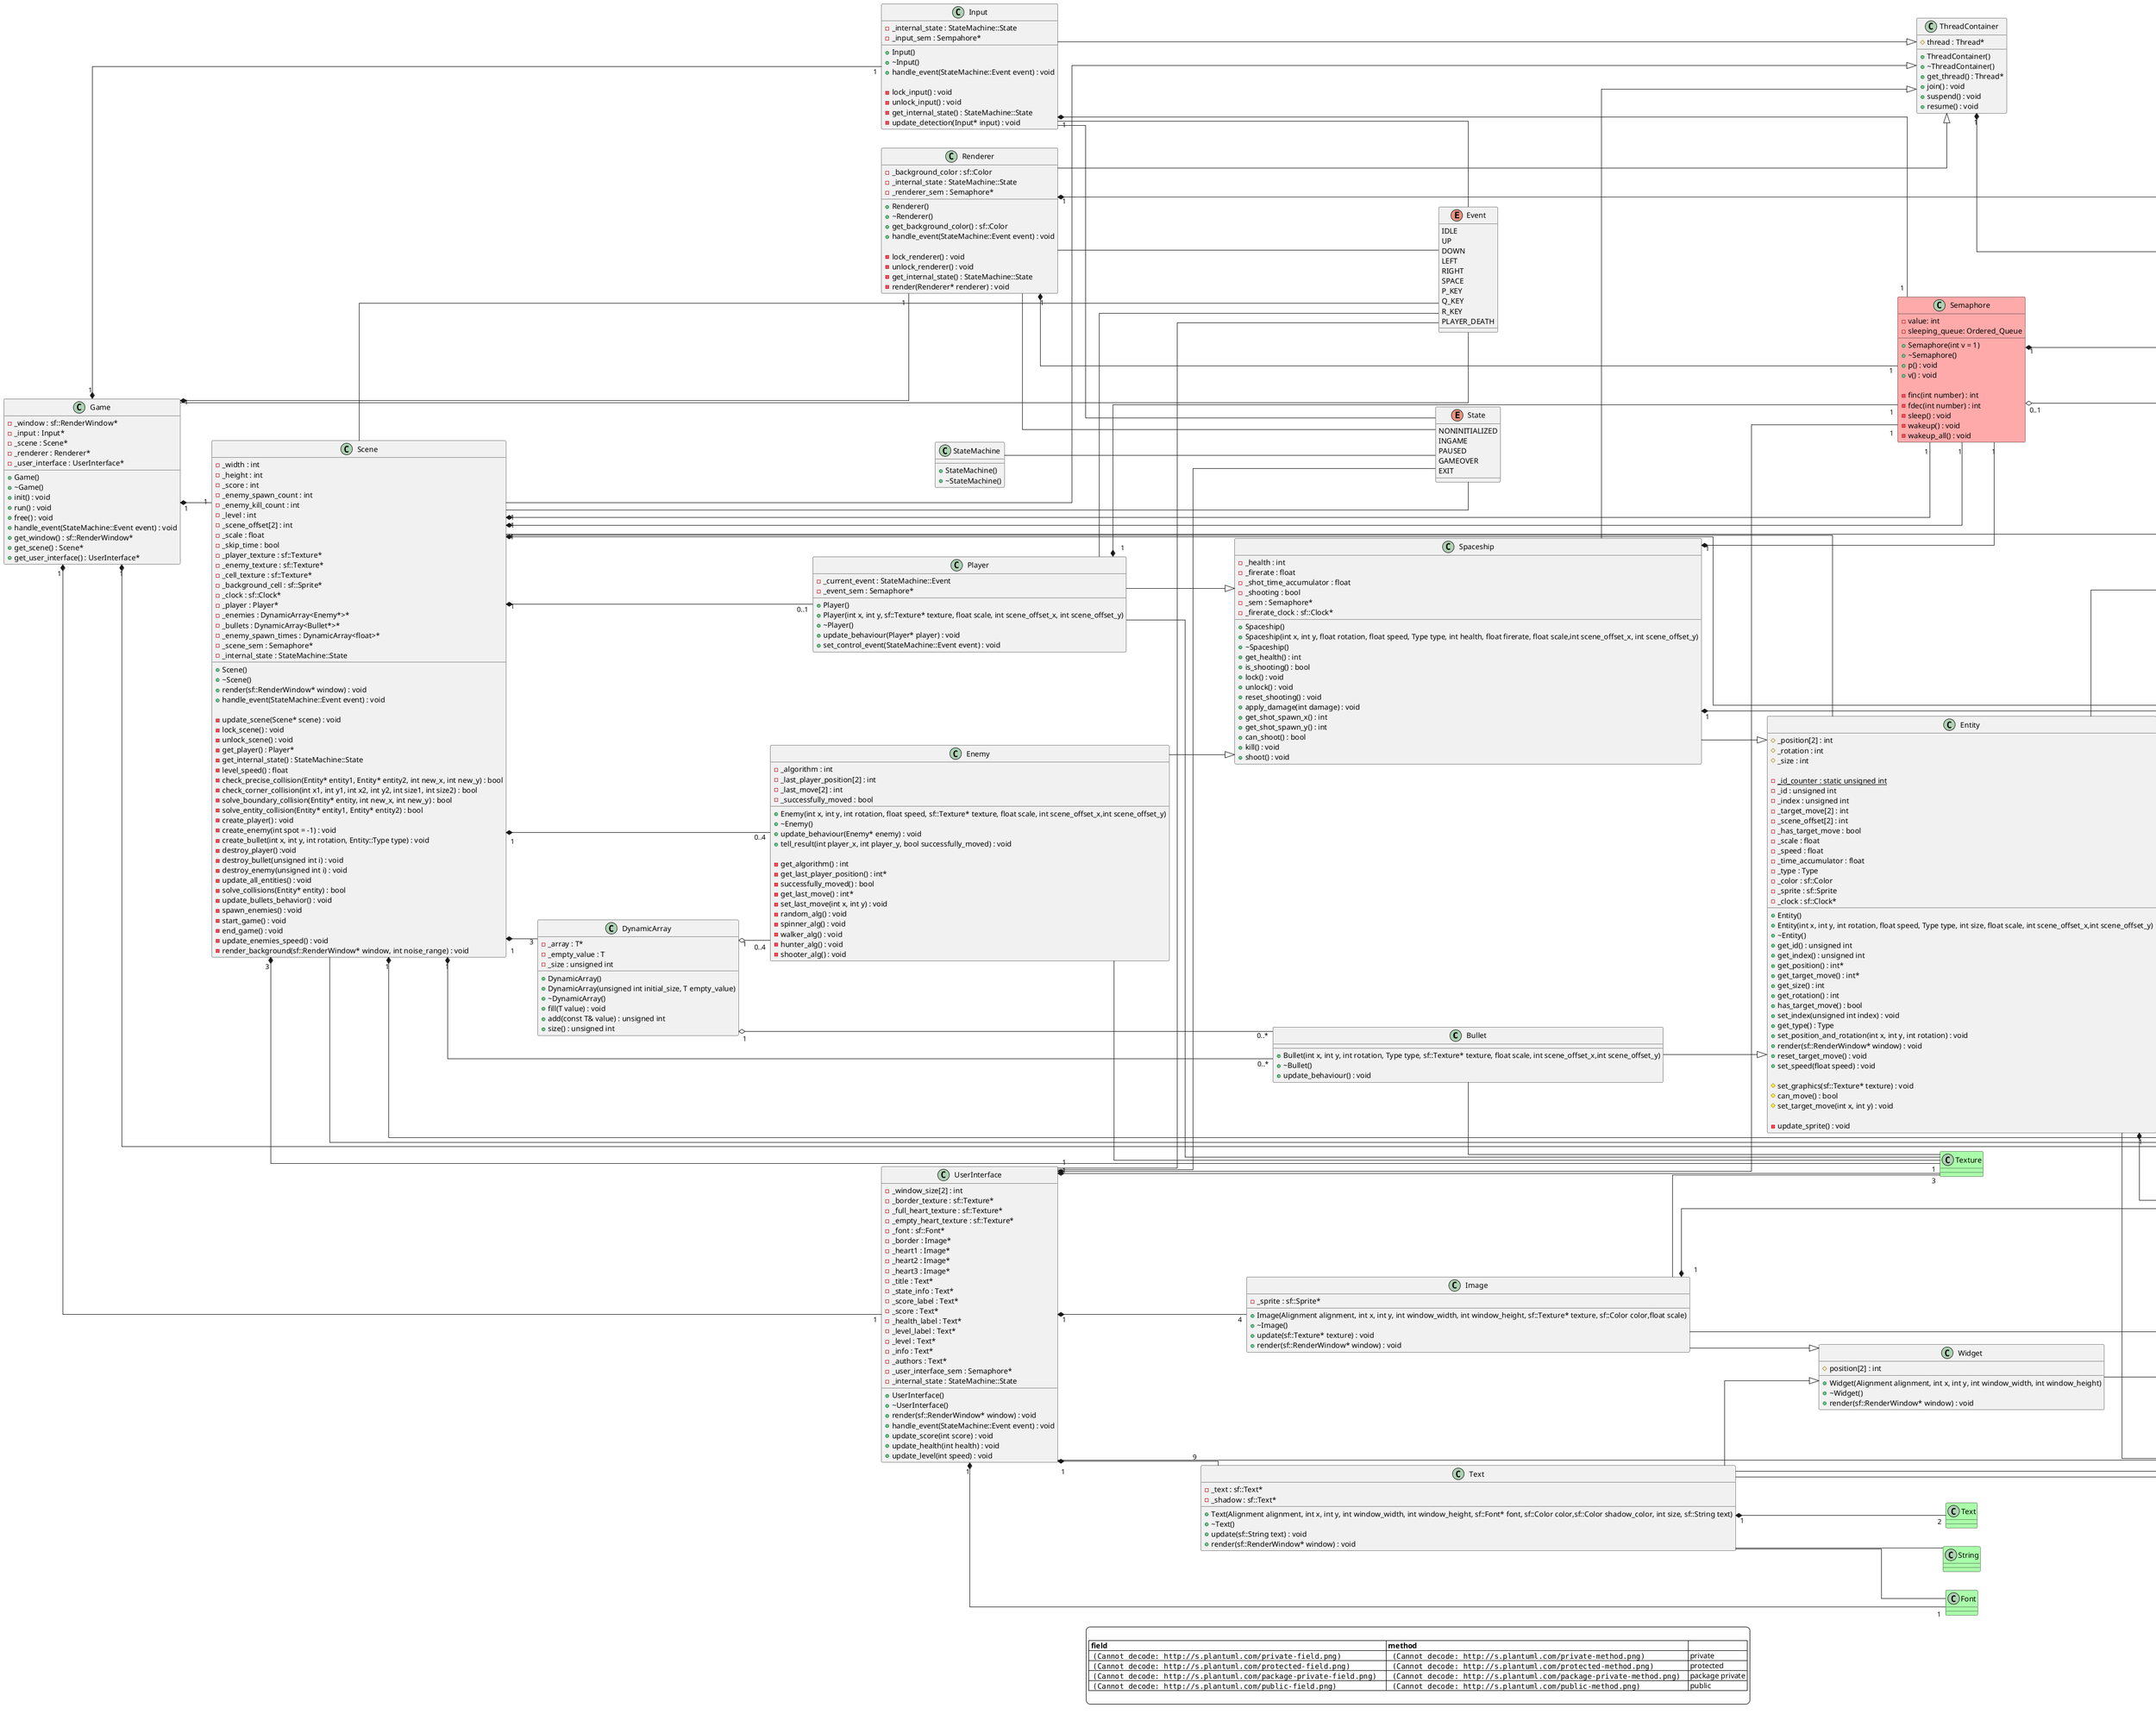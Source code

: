 @startuml Diagrama de classes - Stellar Warfare
skinparam linetype ortho
left to right direction
class Bullet {
    + Bullet(int x, int y, int rotation, Type type, sf::Texture* texture, float scale, int scene_offset_x,int scene_offset_y)
    + ~Bullet()
    + update_behaviour() : void
}

class DynamicArray {
    - _array : T*
    - _empty_value : T
    - _size : unsigned int

    + DynamicArray()
    + DynamicArray(unsigned int initial_size, T empty_value)
    + ~DynamicArray()
    + fill(T value) : void
    + add(const T& value) : unsigned int
    + size() : unsigned int
}

class Enemy {
    - _algorithm : int
    - _last_player_position[2] : int
    - _last_move[2] : int
    - _successfully_moved : bool

    + Enemy(int x, int y, int rotation, float speed, sf::Texture* texture, float scale, int scene_offset_x,int scene_offset_y)
    + ~Enemy()
    + update_behaviour(Enemy* enemy) : void
    + tell_result(int player_x, int player_y, bool successfully_moved) : void
    
    - get_algorithm() : int 
    - get_last_player_position() : int* 
    - successfully_moved() : bool
    - get_last_move() : int*
    - set_last_move(int x, int y) : void
    - random_alg() : void
    - spinner_alg() : void
    - walker_alg() : void 
    - hunter_alg() : void
    - shooter_alg() : void
}

class Entity {
    # _position[2] : int
    # _rotation : int
    # _size : int

    {static} - _id_counter : static unsigned int 
    - _id : unsigned int 
    - _index : unsigned int 
    - _target_move[2] : int
    - _scene_offset[2] : int
    - _has_target_move : bool
    - _scale : float
    - _speed : float
    - _time_accumulator : float
    - _type : Type
    - _color : sf::Color
    - _sprite : sf::Sprite
    - _clock : sf::Clock* 

    + Entity()
    + Entity(int x, int y, int rotation, float speed, Type type, int size, float scale, int scene_offset_x,int scene_offset_y)
    + ~Entity()
    + get_id() : unsigned int
    + get_index() : unsigned int
    + get_position() : int* 
    + get_target_move() : int* 
    + get_size() : int
    + get_rotation() : int 
    + has_target_move() : bool 
    + set_index(unsigned int index) : void
    + get_type() : Type
    + set_position_and_rotation(int x, int y, int rotation) : void
    + render(sf::RenderWindow* window) : void
    + reset_target_move() : void
    + set_speed(float speed) : void

    # set_graphics(sf::Texture* texture) : void
    # can_move() : bool
    # set_target_move(int x, int y) : void

    - update_sprite() : void
}

enum Type {
    VOID
    PLAYER
    ENEMY
    PLAYER_BULLET
    ENEMY_BULLET
}

class Game {
    - _window : sf::RenderWindow*
    - _input : Input*
    - _scene : Scene*
    - _renderer : Renderer*
    - _user_interface : UserInterface*

    + Game()
    + ~Game()
    + init() : void
    + run() : void
    + free() : void
    + handle_event(StateMachine::Event event) : void
    + get_window() : sf::RenderWindow* 
    + get_scene() : Scene* 
    + get_user_interface() : UserInterface* 
}

class Image {
    - _sprite : sf::Sprite*

    + Image(Alignment alignment, int x, int y, int window_width, int window_height, sf::Texture* texture, sf::Color color,float scale)
    + ~Image()
    + update(sf::Texture* texture) : void
    + render(sf::RenderWindow* window) : void
}

class Input {
    - _internal_state : StateMachine::State
    - _input_sem : Sempahore*

    + Input()
    + ~Input()
    + handle_event(StateMachine::Event event) : void

    - lock_input() : void 
    - unlock_input() : void
    - get_internal_state() : StateMachine::State
    - update_detection(Input* input) : void
}

class Player {
    - _current_event : StateMachine::Event
    - _event_sem : Semaphore* 

    + Player() 
    + Player(int x, int y, sf::Texture* texture, float scale, int scene_offset_x, int scene_offset_y)
    + ~Player()
    + update_behaviour(Player* player) : void
    + set_control_event(StateMachine::Event event) : void
}

class Renderer {
    - _background_color : sf::Color
    - _internal_state : StateMachine::State 
    - _renderer_sem : Semaphore* 

    + Renderer()
    + ~Renderer()
    + get_background_color() : sf::Color 
    + handle_event(StateMachine::Event event) : void

    - lock_renderer() : void
    - unlock_renderer() : void
    - get_internal_state() : StateMachine::State 
    - render(Renderer* renderer) : void
}

class Scene {
    - _width : int
    - _height : int
    - _score : int
    - _enemy_spawn_count : int
    - _enemy_kill_count : int
    - _level : int
    - _scene_offset[2] : int
    - _scale : float
    - _skip_time : bool
    - _player_texture : sf::Texture*
    - _enemy_texture : sf::Texture*
    - _cell_texture : sf::Texture*
    - _background_cell : sf::Sprite*
    - _clock : sf::Clock*
    - _player : Player*
    - _enemies : DynamicArray<Enemy*>*
    - _bullets : DynamicArray<Bullet*>*
    - _enemy_spawn_times : DynamicArray<float>*
    - _scene_sem : Semaphore*
    - _internal_state : StateMachine::State

    + Scene()
    + ~Scene()
    + render(sf::RenderWindow* window) : void
    + handle_event(StateMachine::Event event) : void

    - update_scene(Scene* scene) : void
    - lock_scene() : void
    - unlock_scene() : void
    - get_player() : Player* 
    - get_internal_state() : StateMachine::State
    - level_speed() : float
    - check_precise_collision(Entity* entity1, Entity* entity2, int new_x, int new_y) : bool
    - check_corner_collision(int x1, int y1, int x2, int y2, int size1, int size2) : bool
    - solve_boundary_collision(Entity* entity, int new_x, int new_y) : bool
    - solve_entity_collision(Entity* entity1, Entity* entity2) : bool
    - create_player() : void
    - create_enemy(int spot = -1) : void
    - create_bullet(int x, int y, int rotation, Entity::Type type) : void
    - destroy_player() :void
    - destroy_bullet(unsigned int i) : void
    - destroy_enemy(unsigned int i) : void
    - update_all_entities() : void
    - solve_collisions(Entity* entity) : bool
    - update_bullets_behavior() : void
    - spawn_enemies() : void
    - start_game() : void
    - end_game() : void
    - update_enemies_speed() : void
    - render_background(sf::RenderWindow* window, int noise_range) : void
}

Class Spaceship {
    - _health : int
    - _firerate : float
    - _shot_time_accumulator : float
    - _shooting : bool
    - _sem : Semaphore*
    - _firerate_clock : sf::Clock*

    + Spaceship()
    + Spaceship(int x, int y, float rotation, float speed, Type type, int health, float firerate, float scale,int scene_offset_x, int scene_offset_y)
    + ~Spaceship()
    + get_health() : int
    + is_shooting() : bool
    + lock() : void
    + unlock() : void
    + reset_shooting() : void
    + apply_damage(int damage) : void
    + get_shot_spawn_x() : int
    + get_shot_spawn_y() : int
    + can_shoot() : bool
    + kill() : void
    + shoot() : void
}

Class StateMachine {
    + StateMachine()
    + ~StateMachine()
}

enum "State" as StateMachine::State {
    NONINITIALIZED
    INGAME
    PAUSED
    GAMEOVER
    EXIT
}

enum Event {
    IDLE
    UP
    DOWN
    LEFT
    RIGHT
    SPACE
    P_KEY
    Q_KEY
    R_KEY
    PLAYER_DEATH
}

Class Text {
    - _text : sf::Text* 
    - _shadow : sf::Text* 

    + Text(Alignment alignment, int x, int y, int window_width, int window_height, sf::Font* font, sf::Color color,sf::Color shadow_color, int size, sf::String text)
    + ~Text()
    + update(sf::String text) : void
    + render(sf::RenderWindow* window) : void
}

class ThreadContainer {
    # thread : Thread*

    + ThreadContainer()
    + ~ThreadContainer()
    + get_thread() : Thread*
    + join() : void
    + suspend() : void
    + resume() : void
}

class UserInterface {
    - _window_size[2] : int
    - _border_texture : sf::Texture*
    - _full_heart_texture : sf::Texture* 
    - _empty_heart_texture : sf::Texture* 
    - _font : sf::Font*
    - _border : Image* 
    - _heart1 : Image*
    - _heart2 : Image*
    - _heart3 : Image* 
    - _title : Text*
    - _state_info : Text*
    - _score_label : Text*
    - _score : Text*
    - _health_label : Text*
    - _level_label : Text*
    - _level : Text*
    - _info : Text*
    - _authors : Text*
    - _user_interface_sem : Semaphore*
    - _internal_state : StateMachine::State

    + UserInterface()
    + ~UserInterface()
    + render(sf::RenderWindow* window) : void
    + handle_event(StateMachine::Event event) : void
    + update_score(int score) : void
    + update_health(int health) : void
    + update_level(int speed) : void
}

class Widget {
    # position[2] : int

    + Widget(Alignment alignment, int x, int y, int window_width, int window_height)
    + ~Widget()
    + render(sf::RenderWindow* window) : void
}

enum Alignment {
    TOP_LEFT
    TOP
    TOP_RIGHT
    LEFT
    CENTER
    RIGHT
    BOTTOM_LEFT
    BOTTOM
    BOTTOM_RIGHT
}

class CPU #FFAAAA {
    {static} + switch_context(Context *from, Context *to) : void
    {static} + finc(int number) : int
    {static} + fdec(int number) : int
}

class Context #FFAAAA {
    {static} - STACK_SIZE : unsigned int
    + Context()
    + Context(void (*func)(Tn...), Tn... an)
    + ~Context()
    + save() : void
    + load() : void
}

class Ordered_Queue <<Typedef>> #FFAAAA {}

class Semaphore #FFAAAA {
    + Semaphore(int v = 1)
    + ~Semaphore()
    + p() : void
    + v() : void

    - finc(int number) : int
    - fdec(int number) : int
    - sleep() : void
    - wakeup() : void
    - wakeup_all() : void
    - value: int
    - sleeping_queue: Ordered_Queue
}

class System #FFAAAA {
    {static} + init(void (*main)(void *)) : void
}

class Thread #FFAAAA {
    + Thread()
    + Thread(void (*entry)(Tn...), Tn... an)
    + ~Thread()
    {static} + running() : Thread*
    {static} + switch_context(Thread *prev, Thread *next) : int
    + thread_exit(int exit_code) : void
    + id() : int
    {static} + dispatcher() : void
    {static} + init(void (*main)(void *)) : void
    {static} + yield() : void
    + context() : Context*
    + join() : int
    + suspend() : void
    + resume() : void
    {static} + sleep(Ordered_Queue *sleeping_queue) : void
    {static} + wakeup(Ordered_Queue *sleeping_queue) : void
    + get_link() : Ordered_Queue::Element
    - _id: int
    - _context: Context*
    {static} - _running: Thread*
    {static} - _main: Thread
    {static} - _main_context: Context*
    {static} - _dispatcher: Thread
    {static} - _ready: Ordered_Queue
    {static} - _link: Ordered_Queue::Element
    {static} - _state: State
    {static} - _id_counter: int
    - _exit_code: int
    {static} _suspended: Ordered_Queue
    - _waiting_join: Thread*
}

enum "State" as Thread::State #FFAAAA {
    RUNNING
    READY
    FINISHING
    SUSPENDED
    WAITING
}

struct Traits #FFAAAA {
    + debugged : const bool
    + STACK_SIZE : const unsigned int
    + error : const bool
    + warning : const bool
    + info : const bool
    + trace : const bool
}

class Color #AAFFAA {}

class Sprite #AAFFAA {}

class Clock #AAFFAA {}

class RenderWindow #AAFFAA {}

class Texture #AAFFAA {}

class "Text" as sf::Text #AAFFAA {}

class Font #AAFFAA {}

class String #AAFFAA {}

' Inheritance relations
Bullet --|> Entity
Enemy --|> Spaceship
Image --|> Widget
Input --|> ThreadContainer
Player --|> Spaceship
Renderer --|> ThreadContainer
Scene --|> ThreadContainer
Spaceship --|> Entity
Spaceship --|> ThreadContainer
Text --|> Widget

Bullet -- Texture

Enemy -- Texture

DynamicArray "1" o-- "0..4" Enemy
DynamicArray "1" o-- "0..*" Bullet

Entity "1" *-- "1" Color
Entity "1" *-- "1" Sprite
Entity "1" *-- "1" Clock
Entity -- Type
Entity -- RenderWindow

Game "1" *-- "1" RenderWindow
Game "1" *-- "1" Input
Game "1" *-- "1" Scene
Game "1" *-- "1" Renderer
Game "1" *-- "1" UserInterface
Game -- Event

Image "1" *-- "1" Sprite
Image -- Texture
Image -- RenderWindow

Input -- StateMachine::State
Input "1" *-- "1" Semaphore
Input -- Event

Player -- Event
Player "1" *-- "1" Semaphore
Player -- Texture

Renderer "1" *-- "1" Color
Renderer -- StateMachine::State
Renderer "1" *-- "1" Semaphore
Renderer -- Event

Scene "1" *-- "1" Semaphore
Scene "3" *-- "1" Texture
Scene "1" *-- "1" Sprite
Scene "1" *-- "1" Clock
Scene "1" *-- "0..1" Player
Scene "1" *-- "0..4" Enemy
Scene "1" *-- "0..*" Bullet
Scene "1" *-- "3" DynamicArray
Scene "1" *-- "1" Semaphore
Scene -- StateMachine::State
Scene -- Entity
Scene -- Event
Scene -- Type
Scene -- RenderWindow

Spaceship "1" *-- "1" Semaphore
Spaceship "1" *-- "1" Clock

StateMachine -- StateMachine::State

Text "1" *-- "2" sf::Text
Text -- Font
Text -- String
Text -- RenderWindow
Text -- Color

ThreadContainer "1" *-- "1" Thread

UserInterface "1" *-- "3" Texture
UserInterface "1" *-- "1" Font
UserInterface "1" *-- "4" Image
UserInterface "1" *-- "9" Text
UserInterface "1" *-- "1" Semaphore
UserInterface -- StateMachine::State
UserInterface -- Event
UserInterface -- RenderWindow

Widget -- Alignment

CPU +-- Context

Semaphore "1" *-- "1" Ordered_Queue
Semaphore "0..1" o-- "0..*" Thread

System -- Thread

Thread "1" *-- "1" Context
Thread -- Thread::State

Context -- Traits

Ordered_Queue "0..*" o-- "1" Thread

skinparam legendBackgroundColor #ffffff
legend

|= field |= method |=  |
|  <img:http://s.plantuml.com/private-field.png>     |   <img:http://s.plantuml.com/private-method.png>     | private |
|  <img:http://s.plantuml.com/protected-field.png>   |   <img:http://s.plantuml.com/protected-method.png>   | protected |
|  <img:http://s.plantuml.com/package-private-field.png>     |   <img:http://s.plantuml.com/package-private-method.png>    | package private |
|  <img:http://s.plantuml.com/public-field.png>     |   <img:http://s.plantuml.com/public-method.png>     | public |

endlegend

@enduml